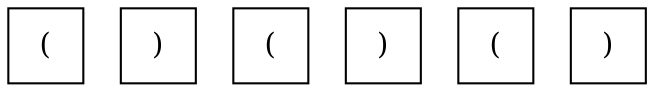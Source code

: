 digraph {
	node [shape=square]
	0 [label="("]
	1 [label=")"]
	2 [label="("]
	3 [label=")"]
	4 [label="("]
	5 [label=")"]
	{
		graph [rank=same]
		0
		1
		2
		3
		4
		5
	}
}